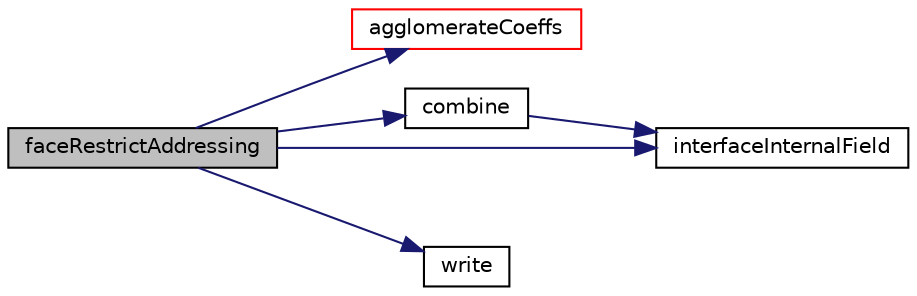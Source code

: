 digraph "faceRestrictAddressing"
{
  bgcolor="transparent";
  edge [fontname="Helvetica",fontsize="10",labelfontname="Helvetica",labelfontsize="10"];
  node [fontname="Helvetica",fontsize="10",shape=record];
  rankdir="LR";
  Node1 [label="faceRestrictAddressing",height=0.2,width=0.4,color="black", fillcolor="grey75", style="filled", fontcolor="black"];
  Node1 -> Node2 [color="midnightblue",fontsize="10",style="solid",fontname="Helvetica"];
  Node2 [label="agglomerateCoeffs",height=0.2,width=0.4,color="red",URL="$a00914.html#a5c83dc8496344b6070e6a1af20c97027",tooltip="Agglomerating the given fine-level coefficients and return. "];
  Node1 -> Node3 [color="midnightblue",fontsize="10",style="solid",fontname="Helvetica"];
  Node3 [label="combine",height=0.2,width=0.4,color="black",URL="$a00914.html#a71a28096aae12ba135681d451b5557ad",tooltip="Merge the next level with this level. "];
  Node3 -> Node4 [color="midnightblue",fontsize="10",style="solid",fontname="Helvetica"];
  Node4 [label="interfaceInternalField",height=0.2,width=0.4,color="black",URL="$a00914.html#aaf462aab4be853c6ac1a4a3cff45b8fd",tooltip="Return the interface internal field of the given field. "];
  Node1 -> Node4 [color="midnightblue",fontsize="10",style="solid",fontname="Helvetica"];
  Node1 -> Node5 [color="midnightblue",fontsize="10",style="solid",fontname="Helvetica"];
  Node5 [label="write",height=0.2,width=0.4,color="black",URL="$a00914.html#a4358224a2744f0d87a376be54dfd2908",tooltip="Write to stream. "];
}
